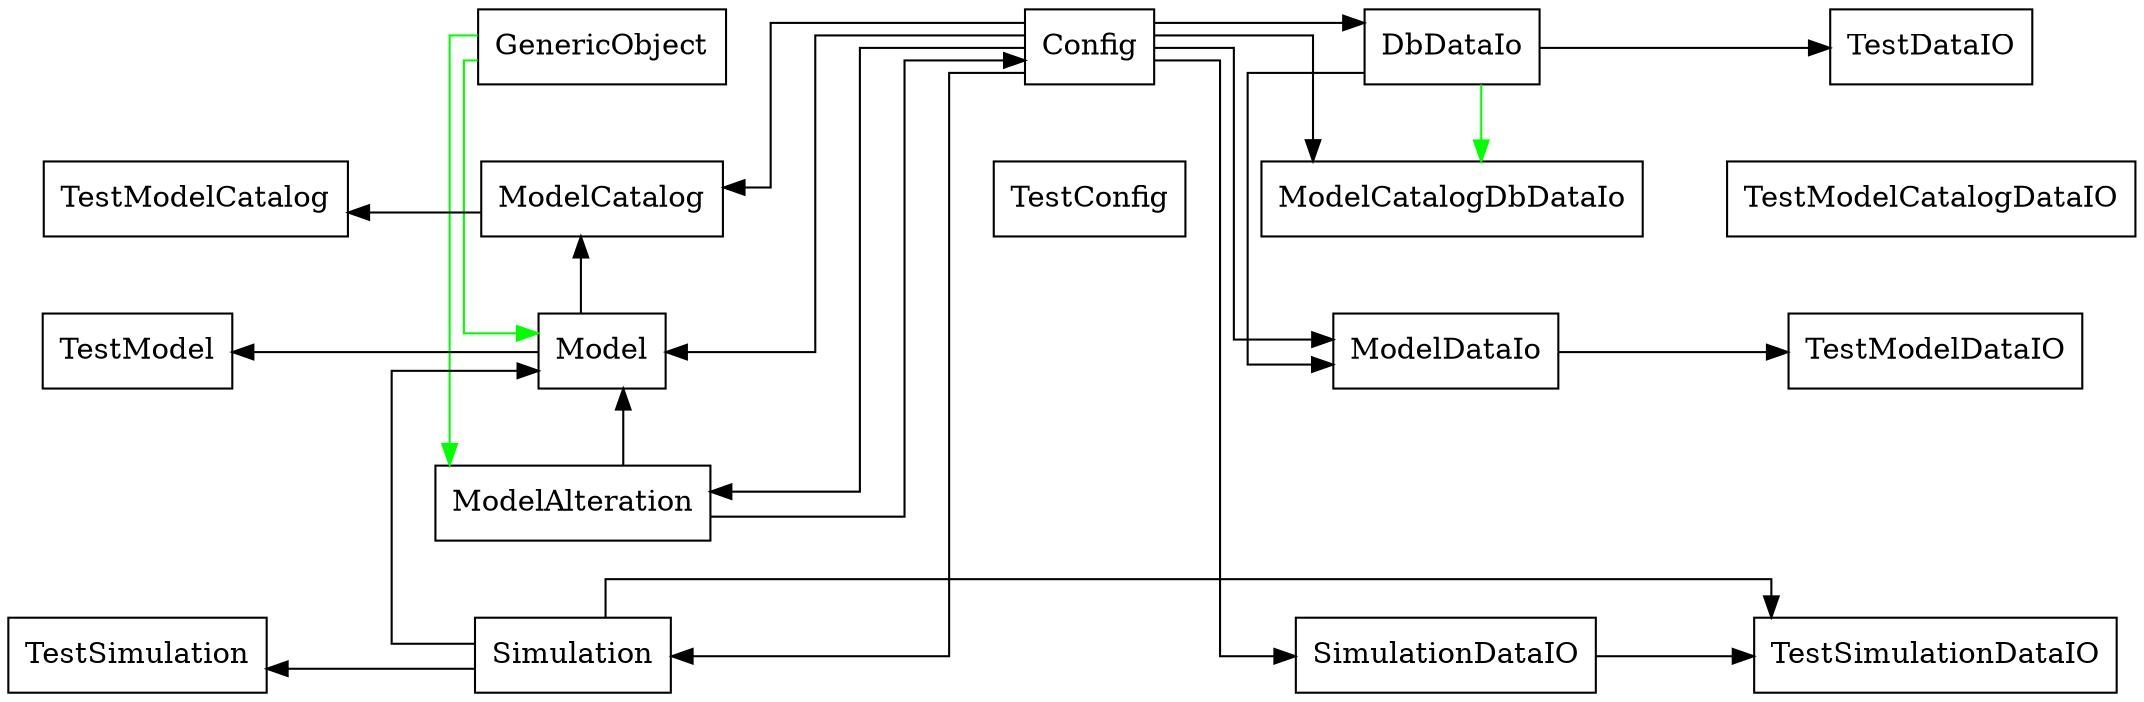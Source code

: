 digraph "classes" {
charset="utf-8"
nodesep=0.5;
rankdir="TB";
edge [ constraint=False ];
splines="ortho";
"Config"[label= "Config" , shape="record"];
"DbDataIo"[label= "DbDataIo" , shape="record"];
"GenericObject"[label= "GenericObject" , shape="record"];
"Model"[label= "Model" , shape="record"];
"ModelAlteration"[label= "ModelAlteration" , shape="record"];
"ModelCatalog"[label= "ModelCatalog" , shape="record"];
"ModelCatalogDbDataIo"[label= "ModelCatalogDbDataIo" , shape="record"];
"ModelDataIo"[label= "ModelDataIo" , shape="record"];
"Simulation"[label= "Simulation" , shape="record"];
"SimulationDataIO"[label= "SimulationDataIO" , shape="record"];
"TestConfig"[label= "TestConfig" , shape="record"];
"TestDataIO"[label= "TestDataIO" , shape="record"];
"TestModel"[label= "TestModel" , shape="record"];
"TestModelCatalog"[label= "TestModelCatalog" , shape="record"];
"TestModelCatalogDataIO"[label= "TestModelCatalogDataIO" , shape="record"];
"TestModelDataIO"[label= "TestModelDataIO" , shape="record"];
"TestSimulation"[label= "TestSimulation" , shape="record"];
"TestSimulationDataIO"[label= "TestSimulationDataIO" , shape="record"];

"_d0" [label="_d0", shape="record" style=invis];
"_d2" [label="_d2", shape="record" style=invis];
"_d1" [label="_d1", shape="record" style=invis];
"_d3" [label="_d3", shape="record" style=invis];
"_d6" [label="_d6", shape="record" style=invis];
"_d4" [label="_d4", shape="record" style=invis];
"_d5" [label="_d5", shape="record" style=invis];

{rank= tb "_d0"->"TestModelCatalog"->"TestModel"->"_d2"->"TestSimulation" [constraint=true style=invis]};
{rank= tb "GenericObject"->"ModelCatalog"->"Model"->"ModelAlteration"->"Simulation" [constraint=true style=invis]};
{rank= tb "Config"->"TestConfig"->"_d1"->"_d3"->"_d6" [constraint=true style=invis]};
{rank= tb "DbDataIo"->"ModelCatalogDbDataIo"->"ModelDataIo"->"_d4"->"SimulationDataIO" [constraint=true style=invis]};
{rank= tb "TestDataIO"->"TestModelCatalogDataIO"->"TestModelDataIO"->"_d5"->"TestSimulationDataIO" [constraint=true style=invis]};
{rank= same TestModelCatalog->ModelCatalog->TestConfig->ModelCatalogDbDataIo->TestModelCatalogDataIO [constraint=True style=invis]};
"ModelAlteration"->"Config";
"Config"->"DbDataIo";
"DbDataIo"->"TestDataIO";
"ModelCatalog"->"TestModelCatalog";
"Config"->"ModelCatalog";
"Model"->"ModelCatalog";
"Config"->"ModelCatalogDbDataIo";
"Model"->"TestModel";
"Config"->"Model";
"ModelAlteration"->"Model";
"Simulation"->"Model";
"Config"->"ModelDataIo";
"DbDataIo"->"ModelDataIo";
"ModelDataIo"->"TestModelDataIO";
"Config"->"ModelAlteration";
"Simulation"->"TestSimulation";
"Config"->"Simulation";
"Config"->"SimulationDataIO";
"Simulation"->"TestSimulationDataIO";
"SimulationDataIO"->"TestSimulationDataIO";
"DbDataIo"->"ModelCatalogDbDataIo" [color="green"];
"GenericObject"->"Model" [color="green"];
"GenericObject"->"ModelAlteration" [color="green"];
}